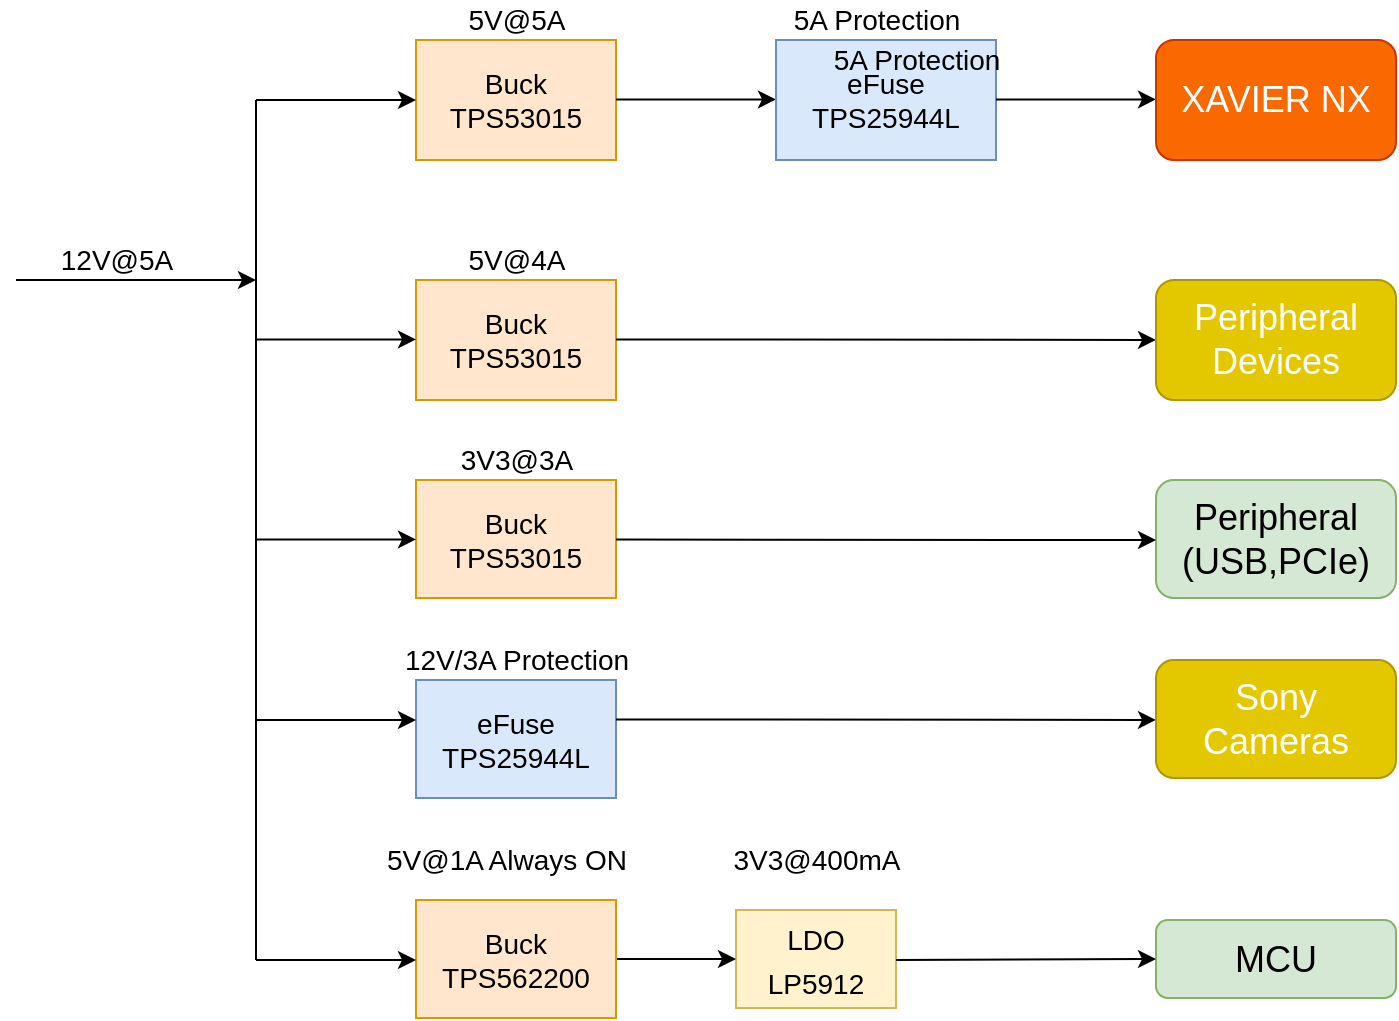 <mxfile version="14.1.8" type="github">
  <diagram id="5ykc17lWJs92PCNrkv7X" name="Page-1">
    <mxGraphModel dx="1133" dy="621" grid="1" gridSize="10" guides="1" tooltips="1" connect="1" arrows="1" fold="1" page="1" pageScale="1" pageWidth="1100" pageHeight="850" math="0" shadow="0">
      <root>
        <mxCell id="0" />
        <mxCell id="1" parent="0" />
        <mxCell id="MmkwMx68INJmbAwqy8bG-1" value="" style="endArrow=classic;html=1;" parent="1" edge="1">
          <mxGeometry width="50" height="50" relative="1" as="geometry">
            <mxPoint x="120" y="220" as="sourcePoint" />
            <mxPoint x="240" y="220" as="targetPoint" />
          </mxGeometry>
        </mxCell>
        <mxCell id="MmkwMx68INJmbAwqy8bG-2" value="12V@5A" style="text;html=1;align=center;verticalAlign=middle;resizable=0;points=[];autosize=1;fontSize=14;" parent="1" vertex="1">
          <mxGeometry x="135" y="200" width="70" height="20" as="geometry" />
        </mxCell>
        <mxCell id="MmkwMx68INJmbAwqy8bG-3" value="Buck&lt;br&gt;TPS53015" style="rounded=0;whiteSpace=wrap;html=1;fontSize=14;fillColor=#ffe6cc;strokeColor=#d79b00;" parent="1" vertex="1">
          <mxGeometry x="320" y="100" width="100" height="60" as="geometry" />
        </mxCell>
        <mxCell id="MmkwMx68INJmbAwqy8bG-4" value="5V@5A" style="text;html=1;align=center;verticalAlign=middle;resizable=0;points=[];autosize=1;fontSize=14;" parent="1" vertex="1">
          <mxGeometry x="340" y="80" width="60" height="20" as="geometry" />
        </mxCell>
        <mxCell id="MmkwMx68INJmbAwqy8bG-6" value="" style="endArrow=none;html=1;fontSize=14;" parent="1" edge="1">
          <mxGeometry width="50" height="50" relative="1" as="geometry">
            <mxPoint x="240" y="220" as="sourcePoint" />
            <mxPoint x="240" y="130" as="targetPoint" />
          </mxGeometry>
        </mxCell>
        <mxCell id="MmkwMx68INJmbAwqy8bG-7" value="" style="endArrow=classic;html=1;fontSize=14;" parent="1" edge="1">
          <mxGeometry width="50" height="50" relative="1" as="geometry">
            <mxPoint x="240" y="130" as="sourcePoint" />
            <mxPoint x="320" y="130" as="targetPoint" />
          </mxGeometry>
        </mxCell>
        <mxCell id="MmkwMx68INJmbAwqy8bG-8" value="" style="endArrow=classic;html=1;fontSize=14;" parent="1" edge="1">
          <mxGeometry width="50" height="50" relative="1" as="geometry">
            <mxPoint x="420" y="129.71" as="sourcePoint" />
            <mxPoint x="500" y="129.71" as="targetPoint" />
          </mxGeometry>
        </mxCell>
        <mxCell id="MmkwMx68INJmbAwqy8bG-11" value="&lt;span&gt;eFuse&lt;/span&gt;&lt;br&gt;&lt;span&gt;TPS25944L&lt;/span&gt;" style="rounded=0;whiteSpace=wrap;html=1;fontSize=14;fillColor=#dae8fc;strokeColor=#6c8ebf;" parent="1" vertex="1">
          <mxGeometry x="500" y="100" width="110" height="60" as="geometry" />
        </mxCell>
        <mxCell id="MmkwMx68INJmbAwqy8bG-12" value="" style="endArrow=classic;html=1;fontSize=14;" parent="1" edge="1">
          <mxGeometry width="50" height="50" relative="1" as="geometry">
            <mxPoint x="610" y="129.71" as="sourcePoint" />
            <mxPoint x="690" y="129.71" as="targetPoint" />
          </mxGeometry>
        </mxCell>
        <mxCell id="MmkwMx68INJmbAwqy8bG-14" value="Buck&lt;br&gt;TPS53015" style="rounded=0;whiteSpace=wrap;html=1;fontSize=14;fillColor=#ffe6cc;strokeColor=#d79b00;" parent="1" vertex="1">
          <mxGeometry x="320" y="220" width="100" height="60" as="geometry" />
        </mxCell>
        <mxCell id="MmkwMx68INJmbAwqy8bG-15" value="5V@4A" style="text;html=1;align=center;verticalAlign=middle;resizable=0;points=[];autosize=1;fontSize=14;" parent="1" vertex="1">
          <mxGeometry x="340" y="200" width="60" height="20" as="geometry" />
        </mxCell>
        <mxCell id="MmkwMx68INJmbAwqy8bG-16" value="5A Protection" style="text;html=1;align=center;verticalAlign=middle;resizable=0;points=[];autosize=1;fontSize=14;" parent="1" vertex="1">
          <mxGeometry x="500" y="80" width="100" height="20" as="geometry" />
        </mxCell>
        <mxCell id="MmkwMx68INJmbAwqy8bG-17" value="" style="endArrow=classic;html=1;fontSize=14;" parent="1" edge="1">
          <mxGeometry width="50" height="50" relative="1" as="geometry">
            <mxPoint x="240" y="249.71" as="sourcePoint" />
            <mxPoint x="320" y="249.71" as="targetPoint" />
          </mxGeometry>
        </mxCell>
        <mxCell id="MmkwMx68INJmbAwqy8bG-18" value="" style="endArrow=none;html=1;fontSize=14;" parent="1" edge="1">
          <mxGeometry width="50" height="50" relative="1" as="geometry">
            <mxPoint x="240" y="520" as="sourcePoint" />
            <mxPoint x="240" y="220" as="targetPoint" />
          </mxGeometry>
        </mxCell>
        <mxCell id="MmkwMx68INJmbAwqy8bG-19" value="" style="endArrow=classic;html=1;fontSize=14;" parent="1" edge="1">
          <mxGeometry width="50" height="50" relative="1" as="geometry">
            <mxPoint x="420" y="249.71" as="sourcePoint" />
            <mxPoint x="690" y="249.955" as="targetPoint" />
          </mxGeometry>
        </mxCell>
        <mxCell id="MmkwMx68INJmbAwqy8bG-21" value="Buck&lt;br&gt;TPS53015" style="rounded=0;whiteSpace=wrap;html=1;fontSize=14;fillColor=#ffe6cc;strokeColor=#d79b00;" parent="1" vertex="1">
          <mxGeometry x="320" y="320" width="100" height="59" as="geometry" />
        </mxCell>
        <mxCell id="MmkwMx68INJmbAwqy8bG-22" value="3V3@3A" style="text;html=1;align=center;verticalAlign=middle;resizable=0;points=[];autosize=1;fontSize=14;" parent="1" vertex="1">
          <mxGeometry x="335" y="300" width="70" height="20" as="geometry" />
        </mxCell>
        <mxCell id="MmkwMx68INJmbAwqy8bG-23" value="&lt;font style=&quot;font-size: 14px&quot;&gt;LDO&lt;br&gt;LP5912&lt;/font&gt;" style="rounded=0;whiteSpace=wrap;html=1;fontSize=18;fillColor=#fff2cc;strokeColor=#d6b656;" parent="1" vertex="1">
          <mxGeometry x="480" y="535" width="80" height="49" as="geometry" />
        </mxCell>
        <mxCell id="MmkwMx68INJmbAwqy8bG-27" value="MCU" style="rounded=1;whiteSpace=wrap;html=1;fontSize=18;fillColor=#d5e8d4;strokeColor=#82b366;" parent="1" vertex="1">
          <mxGeometry x="690" y="540" width="120" height="39" as="geometry" />
        </mxCell>
        <mxCell id="MmkwMx68INJmbAwqy8bG-28" value="&lt;span&gt;XAVIER NX&lt;br&gt;&lt;/span&gt;" style="rounded=1;whiteSpace=wrap;html=1;fontSize=18;fillColor=#fa6800;strokeColor=#C73500;fontColor=#ffffff;" parent="1" vertex="1">
          <mxGeometry x="690" y="100" width="120" height="60" as="geometry" />
        </mxCell>
        <mxCell id="MmkwMx68INJmbAwqy8bG-29" value="&lt;span&gt;Peripheral&lt;br&gt;&lt;/span&gt;&lt;span&gt;Devices&lt;br&gt;&lt;/span&gt;" style="rounded=1;whiteSpace=wrap;html=1;fontSize=18;fillColor=#e3c800;strokeColor=#B09500;fontColor=#ffffff;" parent="1" vertex="1">
          <mxGeometry x="690" y="220" width="120" height="60" as="geometry" />
        </mxCell>
        <mxCell id="MmkwMx68INJmbAwqy8bG-30" value="" style="endArrow=classic;html=1;fontSize=14;entryX=0;entryY=0.5;entryDx=0;entryDy=0;" parent="1" target="MmkwMx68INJmbAwqy8bG-27" edge="1">
          <mxGeometry width="50" height="50" relative="1" as="geometry">
            <mxPoint x="560" y="560" as="sourcePoint" />
            <mxPoint x="770" y="560.005" as="targetPoint" />
          </mxGeometry>
        </mxCell>
        <mxCell id="MmkwMx68INJmbAwqy8bG-31" value="" style="endArrow=classic;html=1;fontSize=14;" parent="1" edge="1">
          <mxGeometry width="50" height="50" relative="1" as="geometry">
            <mxPoint x="240" y="349.71" as="sourcePoint" />
            <mxPoint x="320" y="349.71" as="targetPoint" />
          </mxGeometry>
        </mxCell>
        <mxCell id="MmkwMx68INJmbAwqy8bG-32" value="&lt;span&gt;Peripheral&lt;br&gt;&lt;/span&gt;&lt;span&gt;(USB,PCIe)&lt;br&gt;&lt;/span&gt;" style="rounded=1;whiteSpace=wrap;html=1;fontSize=18;fillColor=#d5e8d4;strokeColor=#82b366;" parent="1" vertex="1">
          <mxGeometry x="690" y="320" width="120" height="59" as="geometry" />
        </mxCell>
        <mxCell id="MmkwMx68INJmbAwqy8bG-33" value="" style="endArrow=classic;html=1;fontSize=14;" parent="1" edge="1">
          <mxGeometry width="50" height="50" relative="1" as="geometry">
            <mxPoint x="420" y="349.76" as="sourcePoint" />
            <mxPoint x="690.0" y="350.005" as="targetPoint" />
          </mxGeometry>
        </mxCell>
        <mxCell id="MmkwMx68INJmbAwqy8bG-34" value="&lt;span&gt;eFuse&lt;/span&gt;&lt;br&gt;&lt;span&gt;TPS25944L&lt;/span&gt;" style="rounded=0;whiteSpace=wrap;html=1;fontSize=14;fillColor=#dae8fc;strokeColor=#6c8ebf;" parent="1" vertex="1">
          <mxGeometry x="320" y="420" width="100" height="59" as="geometry" />
        </mxCell>
        <mxCell id="MmkwMx68INJmbAwqy8bG-35" value="12V/3A Protection" style="text;html=1;align=center;verticalAlign=middle;resizable=0;points=[];autosize=1;fontSize=14;" parent="1" vertex="1">
          <mxGeometry x="305" y="400" width="130" height="20" as="geometry" />
        </mxCell>
        <mxCell id="MmkwMx68INJmbAwqy8bG-37" value="5A Protection" style="text;html=1;align=center;verticalAlign=middle;resizable=0;points=[];autosize=1;fontSize=14;" parent="1" vertex="1">
          <mxGeometry x="520" y="100" width="100" height="20" as="geometry" />
        </mxCell>
        <mxCell id="MmkwMx68INJmbAwqy8bG-38" value="" style="endArrow=classic;html=1;fontSize=14;" parent="1" edge="1">
          <mxGeometry width="50" height="50" relative="1" as="geometry">
            <mxPoint x="240" y="440" as="sourcePoint" />
            <mxPoint x="320" y="440" as="targetPoint" />
          </mxGeometry>
        </mxCell>
        <mxCell id="MmkwMx68INJmbAwqy8bG-39" value="" style="endArrow=classic;html=1;fontSize=14;" parent="1" edge="1">
          <mxGeometry width="50" height="50" relative="1" as="geometry">
            <mxPoint x="420" y="439.71" as="sourcePoint" />
            <mxPoint x="690" y="439.955" as="targetPoint" />
          </mxGeometry>
        </mxCell>
        <mxCell id="MmkwMx68INJmbAwqy8bG-40" value="&lt;span&gt;Sony&lt;br&gt;Cameras&lt;br&gt;&lt;/span&gt;" style="rounded=1;whiteSpace=wrap;html=1;fontSize=18;fillColor=#e3c800;strokeColor=#B09500;fontColor=#ffffff;" parent="1" vertex="1">
          <mxGeometry x="690" y="410" width="120" height="59" as="geometry" />
        </mxCell>
        <mxCell id="lk0qXxx6CDFijyfJYc7B-3" value="" style="edgeStyle=orthogonalEdgeStyle;rounded=0;orthogonalLoop=1;jettySize=auto;html=1;" edge="1" parent="1" source="lk0qXxx6CDFijyfJYc7B-1" target="MmkwMx68INJmbAwqy8bG-23">
          <mxGeometry relative="1" as="geometry" />
        </mxCell>
        <mxCell id="lk0qXxx6CDFijyfJYc7B-1" value="Buck&lt;br&gt;TPS562200" style="rounded=0;whiteSpace=wrap;html=1;fontSize=14;fillColor=#ffe6cc;strokeColor=#d79b00;" vertex="1" parent="1">
          <mxGeometry x="320" y="530" width="100" height="59" as="geometry" />
        </mxCell>
        <mxCell id="lk0qXxx6CDFijyfJYc7B-2" value="5V@1A Always ON" style="text;html=1;align=center;verticalAlign=middle;resizable=0;points=[];autosize=1;fontSize=14;" vertex="1" parent="1">
          <mxGeometry x="295" y="500" width="140" height="20" as="geometry" />
        </mxCell>
        <mxCell id="lk0qXxx6CDFijyfJYc7B-4" value="" style="endArrow=none;html=1;fontSize=14;" edge="1" parent="1">
          <mxGeometry width="50" height="50" relative="1" as="geometry">
            <mxPoint x="240" y="560" as="sourcePoint" />
            <mxPoint x="240" y="460" as="targetPoint" />
          </mxGeometry>
        </mxCell>
        <mxCell id="lk0qXxx6CDFijyfJYc7B-5" value="" style="endArrow=classic;html=1;fontSize=14;" edge="1" parent="1">
          <mxGeometry width="50" height="50" relative="1" as="geometry">
            <mxPoint x="240" y="560" as="sourcePoint" />
            <mxPoint x="320" y="560" as="targetPoint" />
          </mxGeometry>
        </mxCell>
        <mxCell id="lk0qXxx6CDFijyfJYc7B-6" value="3V3@400mA" style="text;html=1;align=center;verticalAlign=middle;resizable=0;points=[];autosize=1;fontSize=14;" vertex="1" parent="1">
          <mxGeometry x="470" y="500" width="100" height="20" as="geometry" />
        </mxCell>
      </root>
    </mxGraphModel>
  </diagram>
</mxfile>
